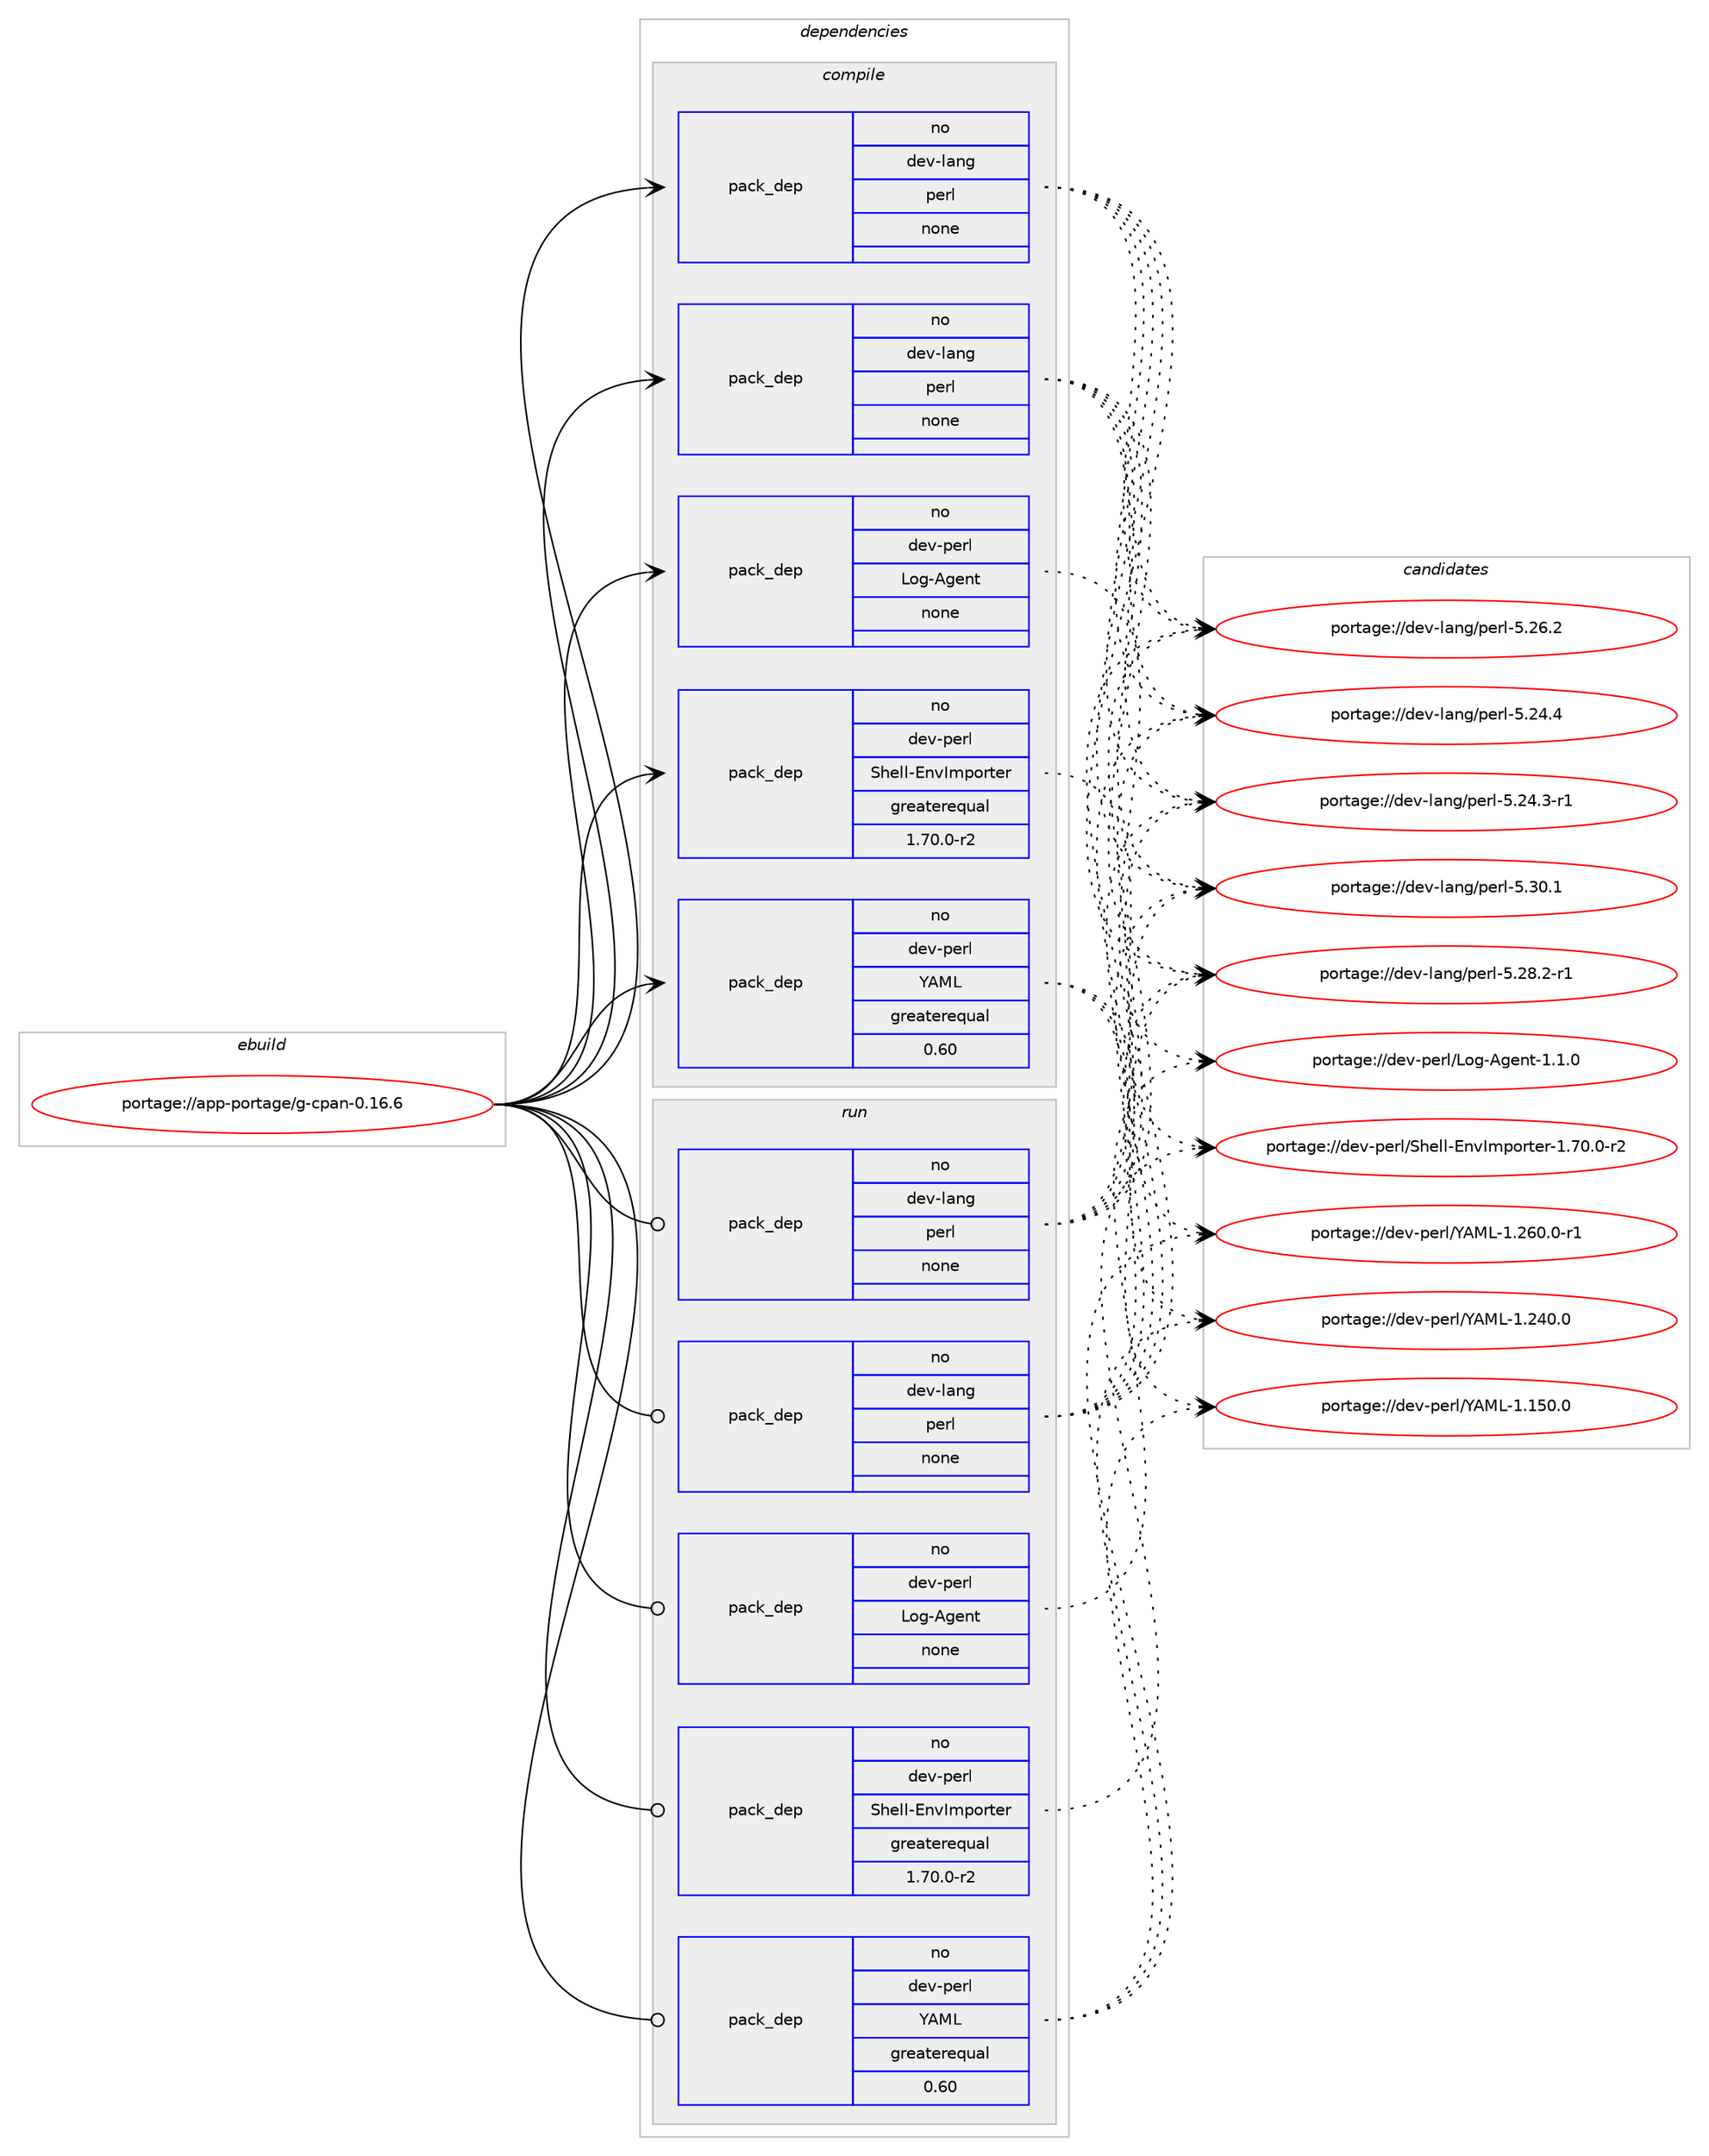 digraph prolog {

# *************
# Graph options
# *************

newrank=true;
concentrate=true;
compound=true;
graph [rankdir=LR,fontname=Helvetica,fontsize=10,ranksep=1.5];#, ranksep=2.5, nodesep=0.2];
edge  [arrowhead=vee];
node  [fontname=Helvetica,fontsize=10];

# **********
# The ebuild
# **********

subgraph cluster_leftcol {
color=gray;
label=<<i>ebuild</i>>;
id [label="portage://app-portage/g-cpan-0.16.6", color=red, width=4, href="../app-portage/g-cpan-0.16.6.svg"];
}

# ****************
# The dependencies
# ****************

subgraph cluster_midcol {
color=gray;
label=<<i>dependencies</i>>;
subgraph cluster_compile {
fillcolor="#eeeeee";
style=filled;
label=<<i>compile</i>>;
subgraph pack452950 {
dependency602336 [label=<<TABLE BORDER="0" CELLBORDER="1" CELLSPACING="0" CELLPADDING="4" WIDTH="220"><TR><TD ROWSPAN="6" CELLPADDING="30">pack_dep</TD></TR><TR><TD WIDTH="110">no</TD></TR><TR><TD>dev-lang</TD></TR><TR><TD>perl</TD></TR><TR><TD>none</TD></TR><TR><TD></TD></TR></TABLE>>, shape=none, color=blue];
}
id:e -> dependency602336:w [weight=20,style="solid",arrowhead="vee"];
subgraph pack452951 {
dependency602337 [label=<<TABLE BORDER="0" CELLBORDER="1" CELLSPACING="0" CELLPADDING="4" WIDTH="220"><TR><TD ROWSPAN="6" CELLPADDING="30">pack_dep</TD></TR><TR><TD WIDTH="110">no</TD></TR><TR><TD>dev-lang</TD></TR><TR><TD>perl</TD></TR><TR><TD>none</TD></TR><TR><TD></TD></TR></TABLE>>, shape=none, color=blue];
}
id:e -> dependency602337:w [weight=20,style="solid",arrowhead="vee"];
subgraph pack452952 {
dependency602338 [label=<<TABLE BORDER="0" CELLBORDER="1" CELLSPACING="0" CELLPADDING="4" WIDTH="220"><TR><TD ROWSPAN="6" CELLPADDING="30">pack_dep</TD></TR><TR><TD WIDTH="110">no</TD></TR><TR><TD>dev-perl</TD></TR><TR><TD>Log-Agent</TD></TR><TR><TD>none</TD></TR><TR><TD></TD></TR></TABLE>>, shape=none, color=blue];
}
id:e -> dependency602338:w [weight=20,style="solid",arrowhead="vee"];
subgraph pack452953 {
dependency602339 [label=<<TABLE BORDER="0" CELLBORDER="1" CELLSPACING="0" CELLPADDING="4" WIDTH="220"><TR><TD ROWSPAN="6" CELLPADDING="30">pack_dep</TD></TR><TR><TD WIDTH="110">no</TD></TR><TR><TD>dev-perl</TD></TR><TR><TD>Shell-EnvImporter</TD></TR><TR><TD>greaterequal</TD></TR><TR><TD>1.70.0-r2</TD></TR></TABLE>>, shape=none, color=blue];
}
id:e -> dependency602339:w [weight=20,style="solid",arrowhead="vee"];
subgraph pack452954 {
dependency602340 [label=<<TABLE BORDER="0" CELLBORDER="1" CELLSPACING="0" CELLPADDING="4" WIDTH="220"><TR><TD ROWSPAN="6" CELLPADDING="30">pack_dep</TD></TR><TR><TD WIDTH="110">no</TD></TR><TR><TD>dev-perl</TD></TR><TR><TD>YAML</TD></TR><TR><TD>greaterequal</TD></TR><TR><TD>0.60</TD></TR></TABLE>>, shape=none, color=blue];
}
id:e -> dependency602340:w [weight=20,style="solid",arrowhead="vee"];
}
subgraph cluster_compileandrun {
fillcolor="#eeeeee";
style=filled;
label=<<i>compile and run</i>>;
}
subgraph cluster_run {
fillcolor="#eeeeee";
style=filled;
label=<<i>run</i>>;
subgraph pack452955 {
dependency602341 [label=<<TABLE BORDER="0" CELLBORDER="1" CELLSPACING="0" CELLPADDING="4" WIDTH="220"><TR><TD ROWSPAN="6" CELLPADDING="30">pack_dep</TD></TR><TR><TD WIDTH="110">no</TD></TR><TR><TD>dev-lang</TD></TR><TR><TD>perl</TD></TR><TR><TD>none</TD></TR><TR><TD></TD></TR></TABLE>>, shape=none, color=blue];
}
id:e -> dependency602341:w [weight=20,style="solid",arrowhead="odot"];
subgraph pack452956 {
dependency602342 [label=<<TABLE BORDER="0" CELLBORDER="1" CELLSPACING="0" CELLPADDING="4" WIDTH="220"><TR><TD ROWSPAN="6" CELLPADDING="30">pack_dep</TD></TR><TR><TD WIDTH="110">no</TD></TR><TR><TD>dev-lang</TD></TR><TR><TD>perl</TD></TR><TR><TD>none</TD></TR><TR><TD></TD></TR></TABLE>>, shape=none, color=blue];
}
id:e -> dependency602342:w [weight=20,style="solid",arrowhead="odot"];
subgraph pack452957 {
dependency602343 [label=<<TABLE BORDER="0" CELLBORDER="1" CELLSPACING="0" CELLPADDING="4" WIDTH="220"><TR><TD ROWSPAN="6" CELLPADDING="30">pack_dep</TD></TR><TR><TD WIDTH="110">no</TD></TR><TR><TD>dev-perl</TD></TR><TR><TD>Log-Agent</TD></TR><TR><TD>none</TD></TR><TR><TD></TD></TR></TABLE>>, shape=none, color=blue];
}
id:e -> dependency602343:w [weight=20,style="solid",arrowhead="odot"];
subgraph pack452958 {
dependency602344 [label=<<TABLE BORDER="0" CELLBORDER="1" CELLSPACING="0" CELLPADDING="4" WIDTH="220"><TR><TD ROWSPAN="6" CELLPADDING="30">pack_dep</TD></TR><TR><TD WIDTH="110">no</TD></TR><TR><TD>dev-perl</TD></TR><TR><TD>Shell-EnvImporter</TD></TR><TR><TD>greaterequal</TD></TR><TR><TD>1.70.0-r2</TD></TR></TABLE>>, shape=none, color=blue];
}
id:e -> dependency602344:w [weight=20,style="solid",arrowhead="odot"];
subgraph pack452959 {
dependency602345 [label=<<TABLE BORDER="0" CELLBORDER="1" CELLSPACING="0" CELLPADDING="4" WIDTH="220"><TR><TD ROWSPAN="6" CELLPADDING="30">pack_dep</TD></TR><TR><TD WIDTH="110">no</TD></TR><TR><TD>dev-perl</TD></TR><TR><TD>YAML</TD></TR><TR><TD>greaterequal</TD></TR><TR><TD>0.60</TD></TR></TABLE>>, shape=none, color=blue];
}
id:e -> dependency602345:w [weight=20,style="solid",arrowhead="odot"];
}
}

# **************
# The candidates
# **************

subgraph cluster_choices {
rank=same;
color=gray;
label=<<i>candidates</i>>;

subgraph choice452950 {
color=black;
nodesep=1;
choice10010111845108971101034711210111410845534651484649 [label="portage://dev-lang/perl-5.30.1", color=red, width=4,href="../dev-lang/perl-5.30.1.svg"];
choice100101118451089711010347112101114108455346505646504511449 [label="portage://dev-lang/perl-5.28.2-r1", color=red, width=4,href="../dev-lang/perl-5.28.2-r1.svg"];
choice10010111845108971101034711210111410845534650544650 [label="portage://dev-lang/perl-5.26.2", color=red, width=4,href="../dev-lang/perl-5.26.2.svg"];
choice10010111845108971101034711210111410845534650524652 [label="portage://dev-lang/perl-5.24.4", color=red, width=4,href="../dev-lang/perl-5.24.4.svg"];
choice100101118451089711010347112101114108455346505246514511449 [label="portage://dev-lang/perl-5.24.3-r1", color=red, width=4,href="../dev-lang/perl-5.24.3-r1.svg"];
dependency602336:e -> choice10010111845108971101034711210111410845534651484649:w [style=dotted,weight="100"];
dependency602336:e -> choice100101118451089711010347112101114108455346505646504511449:w [style=dotted,weight="100"];
dependency602336:e -> choice10010111845108971101034711210111410845534650544650:w [style=dotted,weight="100"];
dependency602336:e -> choice10010111845108971101034711210111410845534650524652:w [style=dotted,weight="100"];
dependency602336:e -> choice100101118451089711010347112101114108455346505246514511449:w [style=dotted,weight="100"];
}
subgraph choice452951 {
color=black;
nodesep=1;
choice10010111845108971101034711210111410845534651484649 [label="portage://dev-lang/perl-5.30.1", color=red, width=4,href="../dev-lang/perl-5.30.1.svg"];
choice100101118451089711010347112101114108455346505646504511449 [label="portage://dev-lang/perl-5.28.2-r1", color=red, width=4,href="../dev-lang/perl-5.28.2-r1.svg"];
choice10010111845108971101034711210111410845534650544650 [label="portage://dev-lang/perl-5.26.2", color=red, width=4,href="../dev-lang/perl-5.26.2.svg"];
choice10010111845108971101034711210111410845534650524652 [label="portage://dev-lang/perl-5.24.4", color=red, width=4,href="../dev-lang/perl-5.24.4.svg"];
choice100101118451089711010347112101114108455346505246514511449 [label="portage://dev-lang/perl-5.24.3-r1", color=red, width=4,href="../dev-lang/perl-5.24.3-r1.svg"];
dependency602337:e -> choice10010111845108971101034711210111410845534651484649:w [style=dotted,weight="100"];
dependency602337:e -> choice100101118451089711010347112101114108455346505646504511449:w [style=dotted,weight="100"];
dependency602337:e -> choice10010111845108971101034711210111410845534650544650:w [style=dotted,weight="100"];
dependency602337:e -> choice10010111845108971101034711210111410845534650524652:w [style=dotted,weight="100"];
dependency602337:e -> choice100101118451089711010347112101114108455346505246514511449:w [style=dotted,weight="100"];
}
subgraph choice452952 {
color=black;
nodesep=1;
choice1001011184511210111410847761111034565103101110116454946494648 [label="portage://dev-perl/Log-Agent-1.1.0", color=red, width=4,href="../dev-perl/Log-Agent-1.1.0.svg"];
dependency602338:e -> choice1001011184511210111410847761111034565103101110116454946494648:w [style=dotted,weight="100"];
}
subgraph choice452953 {
color=black;
nodesep=1;
choice100101118451121011141084783104101108108456911011873109112111114116101114454946554846484511450 [label="portage://dev-perl/Shell-EnvImporter-1.70.0-r2", color=red, width=4,href="../dev-perl/Shell-EnvImporter-1.70.0-r2.svg"];
dependency602339:e -> choice100101118451121011141084783104101108108456911011873109112111114116101114454946554846484511450:w [style=dotted,weight="100"];
}
subgraph choice452954 {
color=black;
nodesep=1;
choice10010111845112101114108478965777645494650544846484511449 [label="portage://dev-perl/YAML-1.260.0-r1", color=red, width=4,href="../dev-perl/YAML-1.260.0-r1.svg"];
choice1001011184511210111410847896577764549465052484648 [label="portage://dev-perl/YAML-1.240.0", color=red, width=4,href="../dev-perl/YAML-1.240.0.svg"];
choice1001011184511210111410847896577764549464953484648 [label="portage://dev-perl/YAML-1.150.0", color=red, width=4,href="../dev-perl/YAML-1.150.0.svg"];
dependency602340:e -> choice10010111845112101114108478965777645494650544846484511449:w [style=dotted,weight="100"];
dependency602340:e -> choice1001011184511210111410847896577764549465052484648:w [style=dotted,weight="100"];
dependency602340:e -> choice1001011184511210111410847896577764549464953484648:w [style=dotted,weight="100"];
}
subgraph choice452955 {
color=black;
nodesep=1;
choice10010111845108971101034711210111410845534651484649 [label="portage://dev-lang/perl-5.30.1", color=red, width=4,href="../dev-lang/perl-5.30.1.svg"];
choice100101118451089711010347112101114108455346505646504511449 [label="portage://dev-lang/perl-5.28.2-r1", color=red, width=4,href="../dev-lang/perl-5.28.2-r1.svg"];
choice10010111845108971101034711210111410845534650544650 [label="portage://dev-lang/perl-5.26.2", color=red, width=4,href="../dev-lang/perl-5.26.2.svg"];
choice10010111845108971101034711210111410845534650524652 [label="portage://dev-lang/perl-5.24.4", color=red, width=4,href="../dev-lang/perl-5.24.4.svg"];
choice100101118451089711010347112101114108455346505246514511449 [label="portage://dev-lang/perl-5.24.3-r1", color=red, width=4,href="../dev-lang/perl-5.24.3-r1.svg"];
dependency602341:e -> choice10010111845108971101034711210111410845534651484649:w [style=dotted,weight="100"];
dependency602341:e -> choice100101118451089711010347112101114108455346505646504511449:w [style=dotted,weight="100"];
dependency602341:e -> choice10010111845108971101034711210111410845534650544650:w [style=dotted,weight="100"];
dependency602341:e -> choice10010111845108971101034711210111410845534650524652:w [style=dotted,weight="100"];
dependency602341:e -> choice100101118451089711010347112101114108455346505246514511449:w [style=dotted,weight="100"];
}
subgraph choice452956 {
color=black;
nodesep=1;
choice10010111845108971101034711210111410845534651484649 [label="portage://dev-lang/perl-5.30.1", color=red, width=4,href="../dev-lang/perl-5.30.1.svg"];
choice100101118451089711010347112101114108455346505646504511449 [label="portage://dev-lang/perl-5.28.2-r1", color=red, width=4,href="../dev-lang/perl-5.28.2-r1.svg"];
choice10010111845108971101034711210111410845534650544650 [label="portage://dev-lang/perl-5.26.2", color=red, width=4,href="../dev-lang/perl-5.26.2.svg"];
choice10010111845108971101034711210111410845534650524652 [label="portage://dev-lang/perl-5.24.4", color=red, width=4,href="../dev-lang/perl-5.24.4.svg"];
choice100101118451089711010347112101114108455346505246514511449 [label="portage://dev-lang/perl-5.24.3-r1", color=red, width=4,href="../dev-lang/perl-5.24.3-r1.svg"];
dependency602342:e -> choice10010111845108971101034711210111410845534651484649:w [style=dotted,weight="100"];
dependency602342:e -> choice100101118451089711010347112101114108455346505646504511449:w [style=dotted,weight="100"];
dependency602342:e -> choice10010111845108971101034711210111410845534650544650:w [style=dotted,weight="100"];
dependency602342:e -> choice10010111845108971101034711210111410845534650524652:w [style=dotted,weight="100"];
dependency602342:e -> choice100101118451089711010347112101114108455346505246514511449:w [style=dotted,weight="100"];
}
subgraph choice452957 {
color=black;
nodesep=1;
choice1001011184511210111410847761111034565103101110116454946494648 [label="portage://dev-perl/Log-Agent-1.1.0", color=red, width=4,href="../dev-perl/Log-Agent-1.1.0.svg"];
dependency602343:e -> choice1001011184511210111410847761111034565103101110116454946494648:w [style=dotted,weight="100"];
}
subgraph choice452958 {
color=black;
nodesep=1;
choice100101118451121011141084783104101108108456911011873109112111114116101114454946554846484511450 [label="portage://dev-perl/Shell-EnvImporter-1.70.0-r2", color=red, width=4,href="../dev-perl/Shell-EnvImporter-1.70.0-r2.svg"];
dependency602344:e -> choice100101118451121011141084783104101108108456911011873109112111114116101114454946554846484511450:w [style=dotted,weight="100"];
}
subgraph choice452959 {
color=black;
nodesep=1;
choice10010111845112101114108478965777645494650544846484511449 [label="portage://dev-perl/YAML-1.260.0-r1", color=red, width=4,href="../dev-perl/YAML-1.260.0-r1.svg"];
choice1001011184511210111410847896577764549465052484648 [label="portage://dev-perl/YAML-1.240.0", color=red, width=4,href="../dev-perl/YAML-1.240.0.svg"];
choice1001011184511210111410847896577764549464953484648 [label="portage://dev-perl/YAML-1.150.0", color=red, width=4,href="../dev-perl/YAML-1.150.0.svg"];
dependency602345:e -> choice10010111845112101114108478965777645494650544846484511449:w [style=dotted,weight="100"];
dependency602345:e -> choice1001011184511210111410847896577764549465052484648:w [style=dotted,weight="100"];
dependency602345:e -> choice1001011184511210111410847896577764549464953484648:w [style=dotted,weight="100"];
}
}

}
